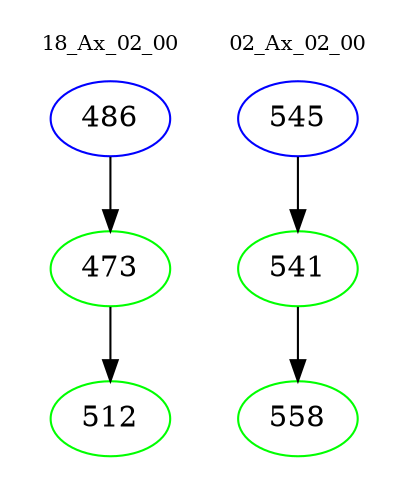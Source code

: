 digraph{
subgraph cluster_0 {
color = white
label = "18_Ax_02_00";
fontsize=10;
T0_486 [label="486", color="blue"]
T0_486 -> T0_473 [color="black"]
T0_473 [label="473", color="green"]
T0_473 -> T0_512 [color="black"]
T0_512 [label="512", color="green"]
}
subgraph cluster_1 {
color = white
label = "02_Ax_02_00";
fontsize=10;
T1_545 [label="545", color="blue"]
T1_545 -> T1_541 [color="black"]
T1_541 [label="541", color="green"]
T1_541 -> T1_558 [color="black"]
T1_558 [label="558", color="green"]
}
}
